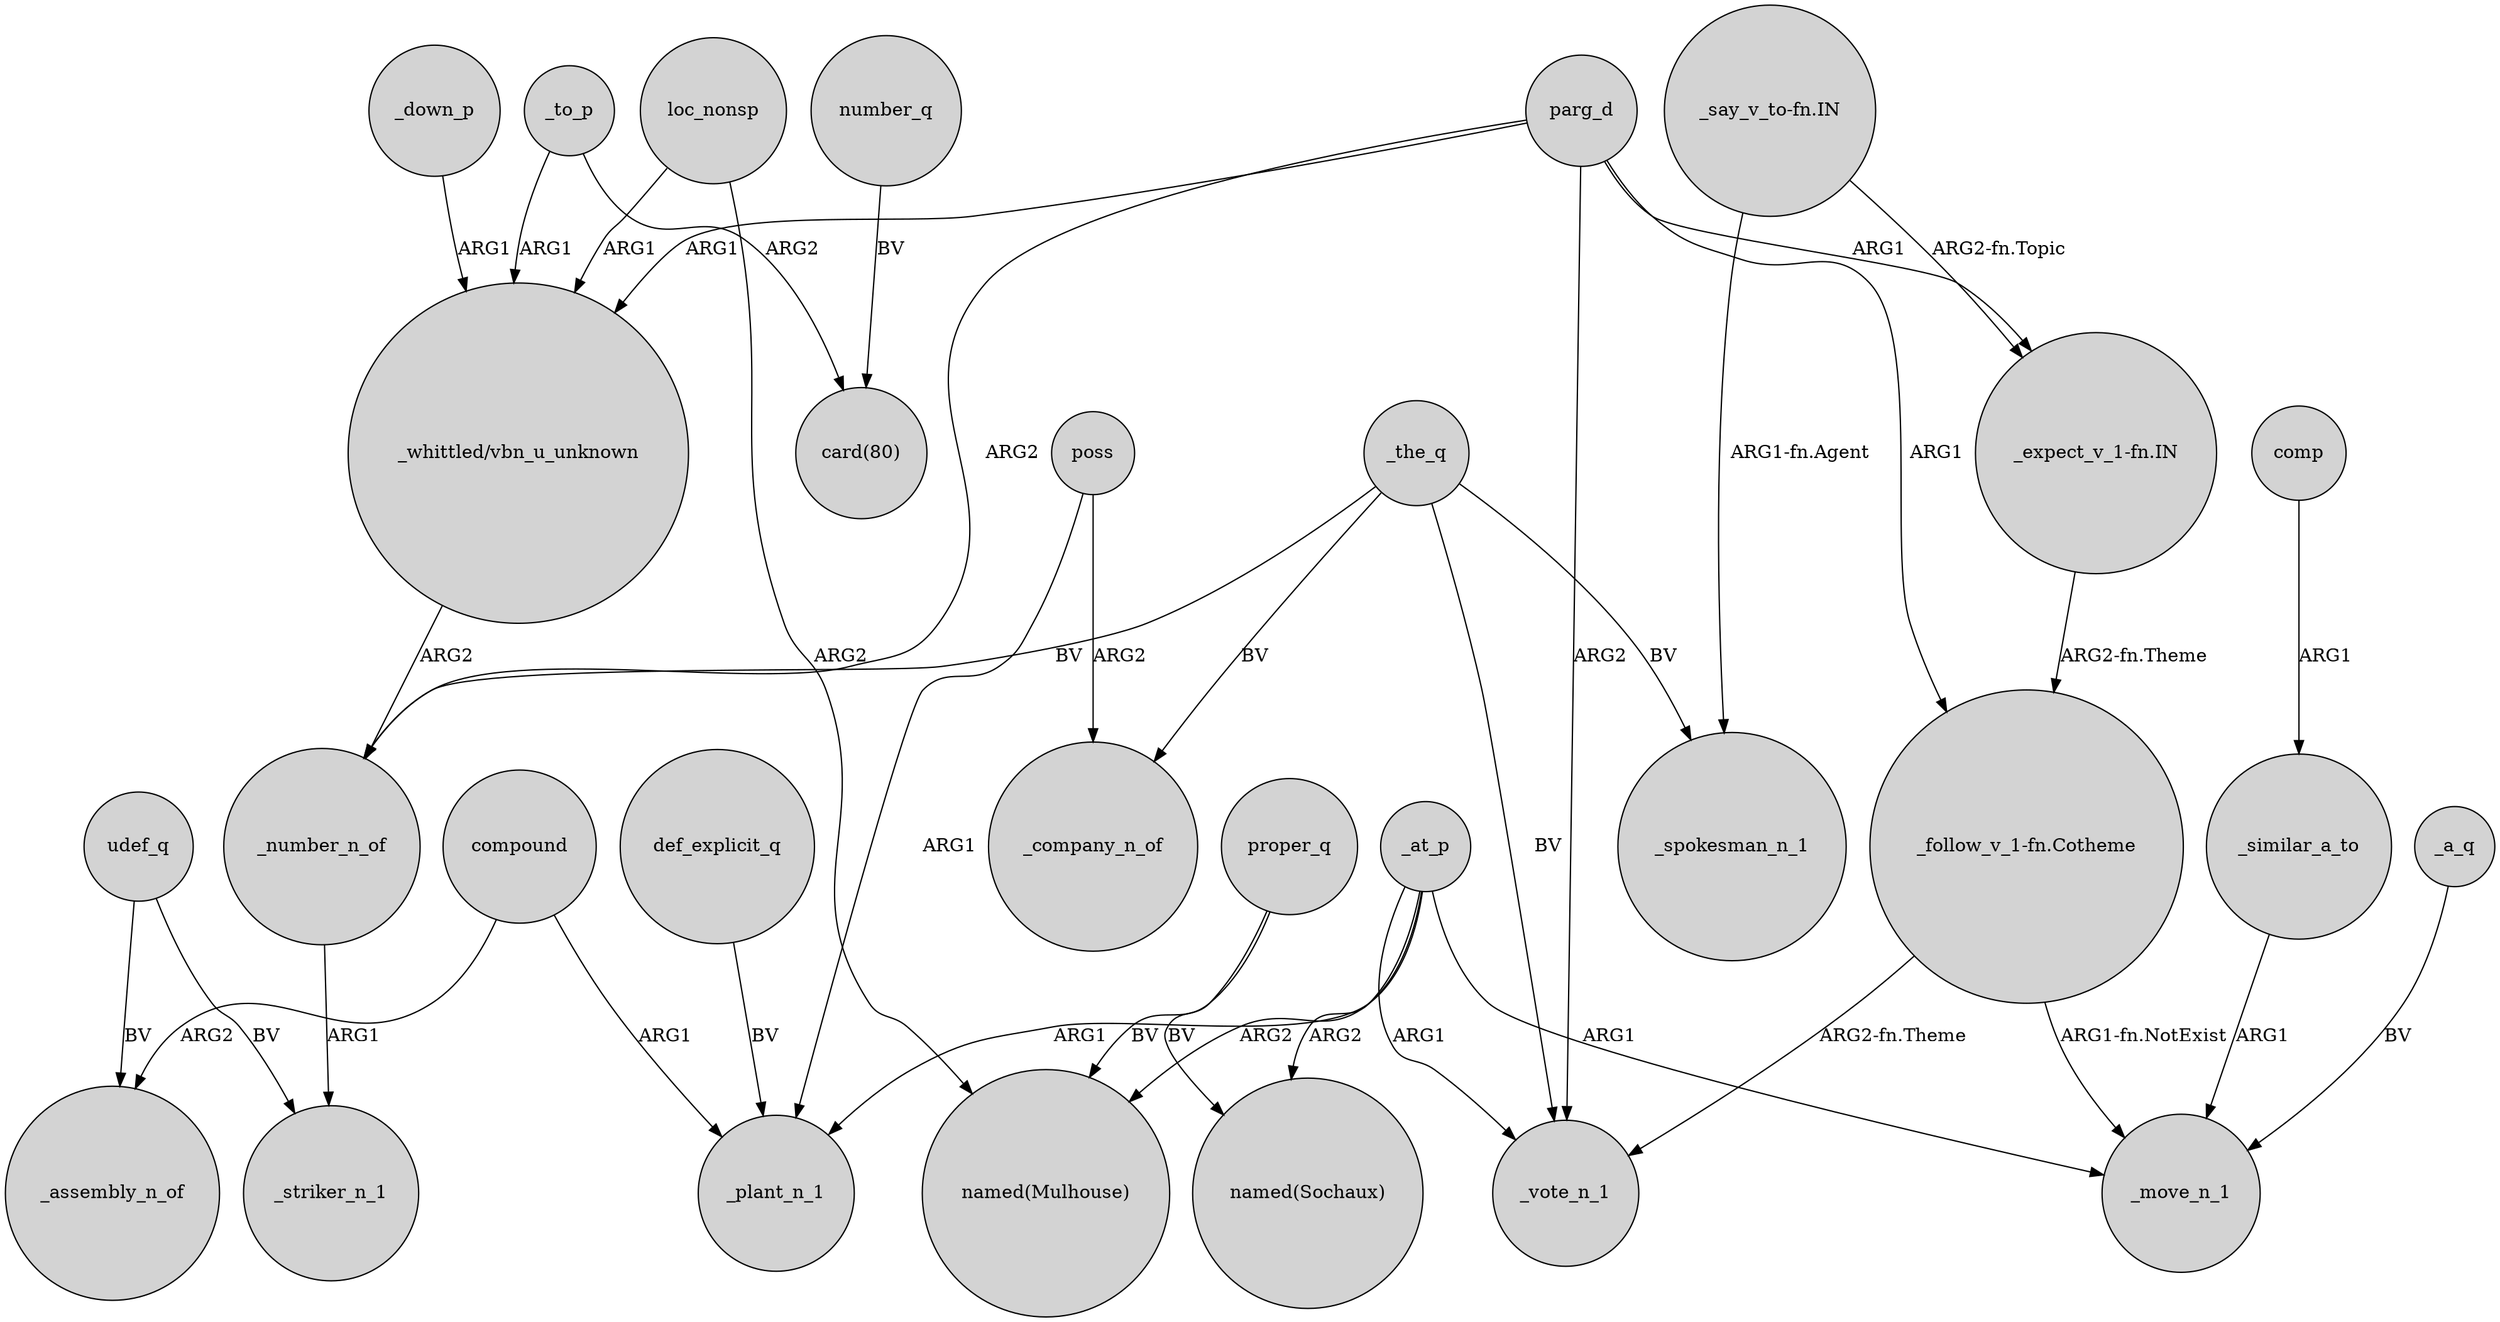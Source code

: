digraph {
	node [shape=circle style=filled]
	loc_nonsp -> "named(Mulhouse)" [label=ARG2]
	"_follow_v_1-fn.Cotheme" -> _move_n_1 [label="ARG1-fn.NotExist"]
	comp -> _similar_a_to [label=ARG1]
	poss -> _plant_n_1 [label=ARG1]
	def_explicit_q -> _plant_n_1 [label=BV]
	_at_p -> "named(Sochaux)" [label=ARG2]
	"_expect_v_1-fn.IN" -> "_follow_v_1-fn.Cotheme" [label="ARG2-fn.Theme"]
	loc_nonsp -> "_whittled/vbn_u_unknown" [label=ARG1]
	udef_q -> _assembly_n_of [label=BV]
	_the_q -> _vote_n_1 [label=BV]
	_down_p -> "_whittled/vbn_u_unknown" [label=ARG1]
	number_q -> "card(80)" [label=BV]
	_at_p -> _move_n_1 [label=ARG1]
	_the_q -> _number_n_of [label=BV]
	_to_p -> "card(80)" [label=ARG2]
	_at_p -> "named(Mulhouse)" [label=ARG2]
	compound -> _plant_n_1 [label=ARG1]
	_at_p -> _plant_n_1 [label=ARG1]
	proper_q -> "named(Mulhouse)" [label=BV]
	_the_q -> _company_n_of [label=BV]
	"_say_v_to-fn.IN" -> _spokesman_n_1 [label="ARG1-fn.Agent"]
	parg_d -> "_whittled/vbn_u_unknown" [label=ARG1]
	parg_d -> _vote_n_1 [label=ARG2]
	proper_q -> "named(Sochaux)" [label=BV]
	_similar_a_to -> _move_n_1 [label=ARG1]
	_to_p -> "_whittled/vbn_u_unknown" [label=ARG1]
	parg_d -> "_expect_v_1-fn.IN" [label=ARG1]
	_a_q -> _move_n_1 [label=BV]
	"_whittled/vbn_u_unknown" -> _number_n_of [label=ARG2]
	_at_p -> _vote_n_1 [label=ARG1]
	parg_d -> _number_n_of [label=ARG2]
	"_follow_v_1-fn.Cotheme" -> _vote_n_1 [label="ARG2-fn.Theme"]
	"_say_v_to-fn.IN" -> "_expect_v_1-fn.IN" [label="ARG2-fn.Topic"]
	poss -> _company_n_of [label=ARG2]
	_the_q -> _spokesman_n_1 [label=BV]
	_number_n_of -> _striker_n_1 [label=ARG1]
	udef_q -> _striker_n_1 [label=BV]
	compound -> _assembly_n_of [label=ARG2]
	parg_d -> "_follow_v_1-fn.Cotheme" [label=ARG1]
}
